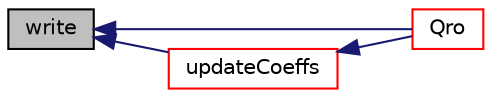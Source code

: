digraph "write"
{
  bgcolor="transparent";
  edge [fontname="Helvetica",fontsize="10",labelfontname="Helvetica",labelfontsize="10"];
  node [fontname="Helvetica",fontsize="10",shape=record];
  rankdir="LR";
  Node149 [label="write",height=0.2,width=0.4,color="black", fillcolor="grey75", style="filled", fontcolor="black"];
  Node149 -> Node150 [dir="back",color="midnightblue",fontsize="10",style="solid",fontname="Helvetica"];
  Node150 [label="Qro",height=0.2,width=0.4,color="red",URL="$a31329.html#a21ea491a7586ab49ed1d6a4a860b98cd",tooltip="Return external radiative heat flux. "];
  Node149 -> Node152 [dir="back",color="midnightblue",fontsize="10",style="solid",fontname="Helvetica"];
  Node152 [label="updateCoeffs",height=0.2,width=0.4,color="red",URL="$a31329.html#a7e24eafac629d3733181cd942d4c902f",tooltip="Update the coefficients associated with the patch field. "];
  Node152 -> Node150 [dir="back",color="midnightblue",fontsize="10",style="solid",fontname="Helvetica"];
}
